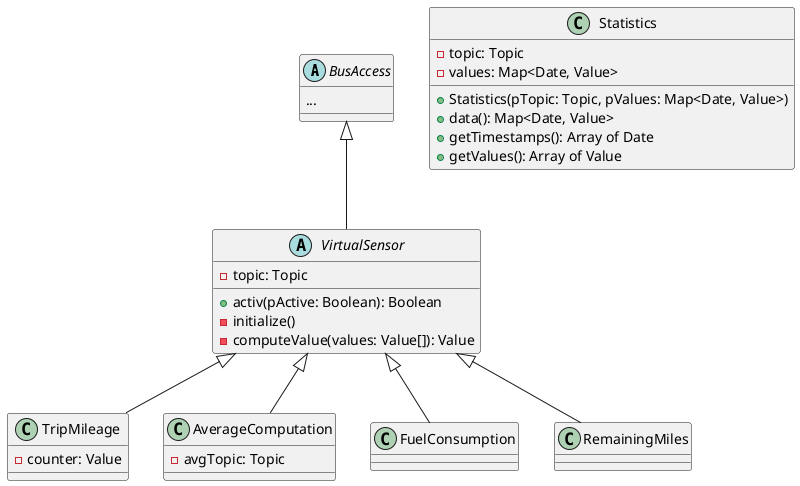 Component diagram 2

@startuml

abstract class BusAccess {
	...
}

abstract class VirtualSensor {
	-topic: Topic
	+activ(pActive: Boolean): Boolean
	-initialize()
	-computeValue(values: Value[]): Value
}

class TripMileage {
	-counter: Value
}

class AverageComputation {
	-avgTopic: Topic
}

class Statistics {
	-topic: Topic
	-values: Map<Date, Value>
	+Statistics(pTopic: Topic, pValues: Map<Date, Value>)
	+data(): Map<Date, Value>
	+getTimestamps(): Array of Date
	+getValues(): Array of Value
}


VirtualSensor <|-- FuelConsumption
VirtualSensor <|-- TripMileage
VirtualSensor <|-- AverageComputation
VirtualSensor <|-- RemainingMiles

BusAccess <|-- VirtualSensor

@enduml

